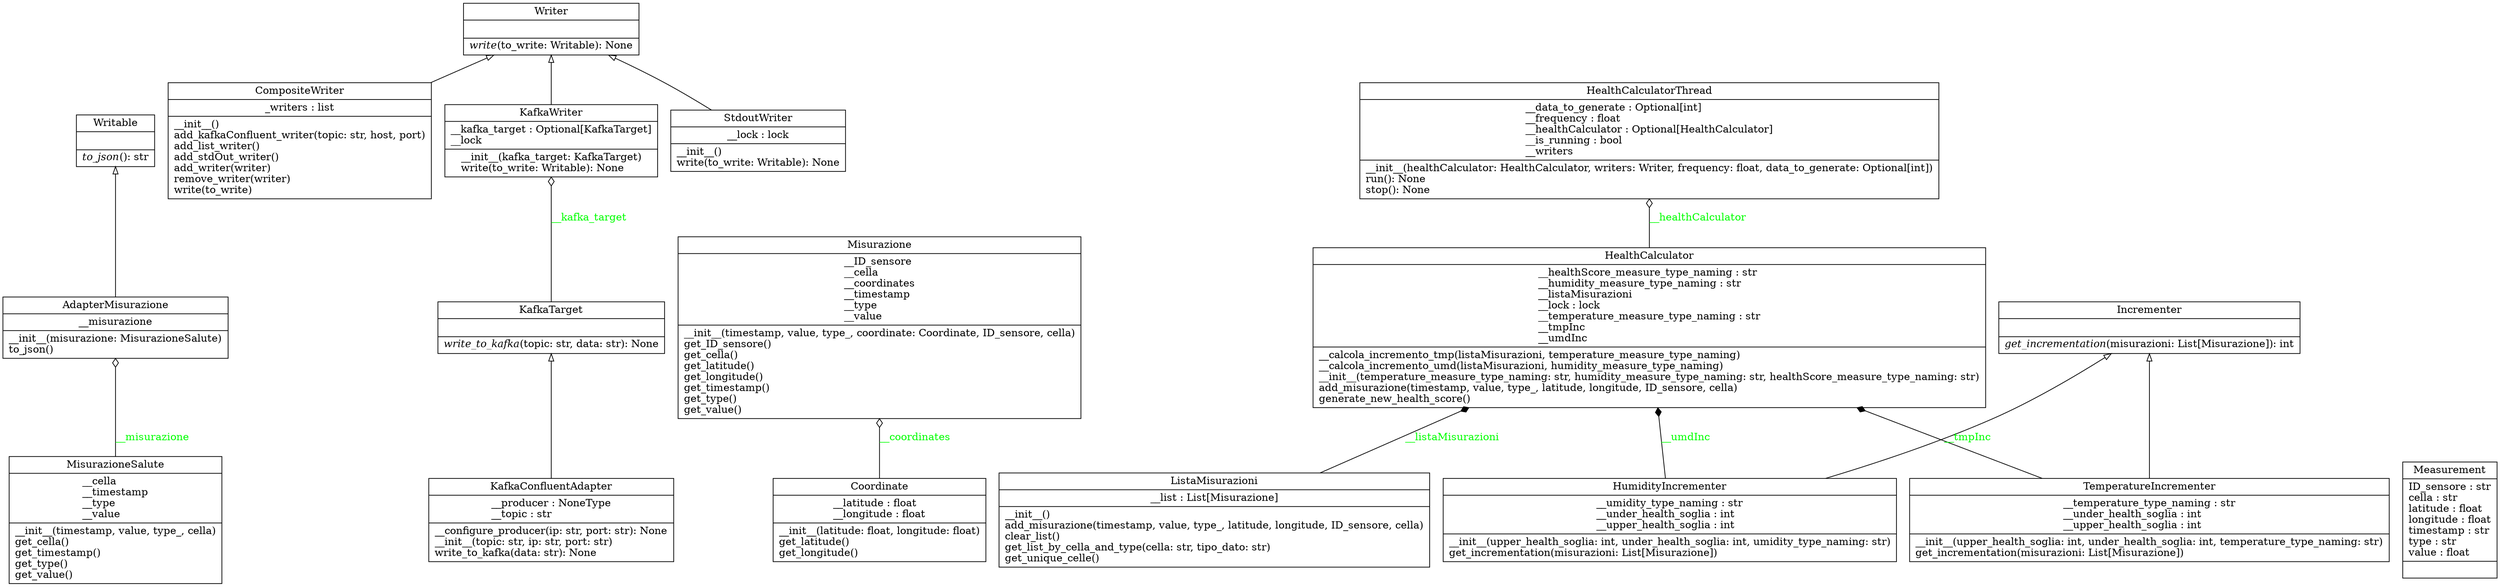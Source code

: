 digraph "classes" {
rankdir=BT
charset="utf-8"
"FaustProcessing.HealthStateModel.AdapterMisurazioneSalute.AdapterMisurazione" [color="black", fontcolor="black", label=<{AdapterMisurazione|__misurazione<br ALIGN="LEFT"/>|__init__(misurazione: MisurazioneSalute)<br ALIGN="LEFT"/>to_json()<br ALIGN="LEFT"/>}>, shape="record", style="solid"];
"FaustProcessing.HealthStateModel.Writers.CompositeWriter.CompositeWriter" [color="black", fontcolor="black", label=<{CompositeWriter|_writers : list<br ALIGN="LEFT"/>|__init__()<br ALIGN="LEFT"/>add_kafkaConfluent_writer(topic: str, host, port)<br ALIGN="LEFT"/>add_list_writer()<br ALIGN="LEFT"/>add_stdOut_writer()<br ALIGN="LEFT"/>add_writer(writer)<br ALIGN="LEFT"/>remove_writer(writer)<br ALIGN="LEFT"/>write(to_write)<br ALIGN="LEFT"/>}>, shape="record", style="solid"];
"FaustProcessing.HealthStateModel.Coordinate.Coordinate" [color="black", fontcolor="black", label=<{Coordinate|__latitude : float<br ALIGN="LEFT"/>__longitude : float<br ALIGN="LEFT"/>|__init__(latitude: float, longitude: float)<br ALIGN="LEFT"/>get_latitude()<br ALIGN="LEFT"/>get_longitude()<br ALIGN="LEFT"/>}>, shape="record", style="solid"];
"FaustProcessing.HealthStateModel.HealthCalculator.HealthCalculator" [color="black", fontcolor="black", label=<{HealthCalculator|__healthScore_measure_type_naming : str<br ALIGN="LEFT"/>__humidity_measure_type_naming : str<br ALIGN="LEFT"/>__listaMisurazioni<br ALIGN="LEFT"/>__lock : lock<br ALIGN="LEFT"/>__temperature_measure_type_naming : str<br ALIGN="LEFT"/>__tmpInc<br ALIGN="LEFT"/>__umdInc<br ALIGN="LEFT"/>|__calcola_incremento_tmp(listaMisurazioni, temperature_measure_type_naming)<br ALIGN="LEFT"/>__calcola_incremento_umd(listaMisurazioni, humidity_measure_type_naming)<br ALIGN="LEFT"/>__init__(temperature_measure_type_naming: str, humidity_measure_type_naming: str, healthScore_measure_type_naming: str)<br ALIGN="LEFT"/>add_misurazione(timestamp, value, type_, latitude, longitude, ID_sensore, cella)<br ALIGN="LEFT"/>generate_new_health_score()<br ALIGN="LEFT"/>}>, shape="record", style="solid"];
"FaustProcessing.HealthStateModel.HealthCalculatorThread.HealthCalculatorThread" [color="black", fontcolor="black", label=<{HealthCalculatorThread|__data_to_generate : Optional[int]<br ALIGN="LEFT"/>__frequency : float<br ALIGN="LEFT"/>__healthCalculator : Optional[HealthCalculator]<br ALIGN="LEFT"/>__is_running : bool<br ALIGN="LEFT"/>__writers<br ALIGN="LEFT"/>|__init__(healthCalculator: HealthCalculator, writers: Writer, frequency: float, data_to_generate: Optional[int])<br ALIGN="LEFT"/>run(): None<br ALIGN="LEFT"/>stop(): None<br ALIGN="LEFT"/>}>, shape="record", style="solid"];
"FaustProcessing.HealthStateModel.Incrementers.HumidityIncrementer.HumidityIncrementer" [color="black", fontcolor="black", label=<{HumidityIncrementer|__umidity_type_naming : str<br ALIGN="LEFT"/>__under_health_soglia : int<br ALIGN="LEFT"/>__upper_health_soglia : int<br ALIGN="LEFT"/>|__init__(upper_health_soglia: int, under_health_soglia: int, umidity_type_naming: str)<br ALIGN="LEFT"/>get_incrementation(misurazioni: List[Misurazione])<br ALIGN="LEFT"/>}>, shape="record", style="solid"];
"FaustProcessing.HealthStateModel.Incrementers.Incrementer.Incrementer" [color="black", fontcolor="black", label=<{Incrementer|<br ALIGN="LEFT"/>|<I>get_incrementation</I>(misurazioni: List[Misurazione]): int<br ALIGN="LEFT"/>}>, shape="record", style="solid"];
"FaustProcessing.HealthStateModel.Writers.kafkaAdapter.KafkaConfluentAdapter.KafkaConfluentAdapter" [color="black", fontcolor="black", label=<{KafkaConfluentAdapter|__producer : NoneType<br ALIGN="LEFT"/>__topic : str<br ALIGN="LEFT"/>|__configure_producer(ip: str, port: str): None<br ALIGN="LEFT"/>__init__(topic: str, ip: str, port: str)<br ALIGN="LEFT"/>write_to_kafka(data: str): None<br ALIGN="LEFT"/>}>, shape="record", style="solid"];
"FaustProcessing.HealthStateModel.Writers.kafkaAdapter.KafkaTarget.KafkaTarget" [color="black", fontcolor="black", label=<{KafkaTarget|<br ALIGN="LEFT"/>|<I>write_to_kafka</I>(topic: str, data: str): None<br ALIGN="LEFT"/>}>, shape="record", style="solid"];
"FaustProcessing.HealthStateModel.Writers.KafkaWriter.KafkaWriter" [color="black", fontcolor="black", label=<{KafkaWriter|__kafka_target : Optional[KafkaTarget]<br ALIGN="LEFT"/>__lock<br ALIGN="LEFT"/>|__init__(kafka_target: KafkaTarget)<br ALIGN="LEFT"/>write(to_write: Writable): None<br ALIGN="LEFT"/>}>, shape="record", style="solid"];
"FaustProcessing.HealthStateModel.ListaMisurazioni.ListaMisurazioni" [color="black", fontcolor="black", label=<{ListaMisurazioni|__list : List[Misurazione]<br ALIGN="LEFT"/>|__init__()<br ALIGN="LEFT"/>add_misurazione(timestamp, value, type_, latitude, longitude, ID_sensore, cella)<br ALIGN="LEFT"/>clear_list()<br ALIGN="LEFT"/>get_list_by_cella_and_type(cella: str, tipo_dato: str)<br ALIGN="LEFT"/>get_unique_celle()<br ALIGN="LEFT"/>}>, shape="record", style="solid"];
"FaustProcessing.processing.Measurement" [color="black", fontcolor="black", label=<{Measurement|ID_sensore : str<br ALIGN="LEFT"/>cella : str<br ALIGN="LEFT"/>latitude : float<br ALIGN="LEFT"/>longitude : float<br ALIGN="LEFT"/>timestamp : str<br ALIGN="LEFT"/>type : str<br ALIGN="LEFT"/>value : float<br ALIGN="LEFT"/>|}>, shape="record", style="solid"];
"FaustProcessing.HealthStateModel.Misurazione.Misurazione" [color="black", fontcolor="black", label=<{Misurazione|__ID_sensore<br ALIGN="LEFT"/>__cella<br ALIGN="LEFT"/>__coordinates<br ALIGN="LEFT"/>__timestamp<br ALIGN="LEFT"/>__type<br ALIGN="LEFT"/>__value<br ALIGN="LEFT"/>|__init__(timestamp, value, type_, coordinate: Coordinate, ID_sensore, cella)<br ALIGN="LEFT"/>get_ID_sensore()<br ALIGN="LEFT"/>get_cella()<br ALIGN="LEFT"/>get_latitude()<br ALIGN="LEFT"/>get_longitude()<br ALIGN="LEFT"/>get_timestamp()<br ALIGN="LEFT"/>get_type()<br ALIGN="LEFT"/>get_value()<br ALIGN="LEFT"/>}>, shape="record", style="solid"];
"FaustProcessing.HealthStateModel.MisurazioneSalute.MisurazioneSalute" [color="black", fontcolor="black", label=<{MisurazioneSalute|__cella<br ALIGN="LEFT"/>__timestamp<br ALIGN="LEFT"/>__type<br ALIGN="LEFT"/>__value<br ALIGN="LEFT"/>|__init__(timestamp, value, type_, cella)<br ALIGN="LEFT"/>get_cella()<br ALIGN="LEFT"/>get_timestamp()<br ALIGN="LEFT"/>get_type()<br ALIGN="LEFT"/>get_value()<br ALIGN="LEFT"/>}>, shape="record", style="solid"];
"FaustProcessing.HealthStateModel.Writers.StdoutWriter.StdoutWriter" [color="black", fontcolor="black", label=<{StdoutWriter|__lock : lock<br ALIGN="LEFT"/>|__init__()<br ALIGN="LEFT"/>write(to_write: Writable): None<br ALIGN="LEFT"/>}>, shape="record", style="solid"];
"FaustProcessing.HealthStateModel.Incrementers.TemperatureIncrementer.TemperatureIncrementer" [color="black", fontcolor="black", label=<{TemperatureIncrementer|__temperature_type_naming : str<br ALIGN="LEFT"/>__under_health_soglia : int<br ALIGN="LEFT"/>__upper_health_soglia : int<br ALIGN="LEFT"/>|__init__(upper_health_soglia: int, under_health_soglia: int, temperature_type_naming: str)<br ALIGN="LEFT"/>get_incrementation(misurazioni: List[Misurazione])<br ALIGN="LEFT"/>}>, shape="record", style="solid"];
"FaustProcessing.HealthStateModel.Writers.Writable.Writable" [color="black", fontcolor="black", label=<{Writable|<br ALIGN="LEFT"/>|<I>to_json</I>(): str<br ALIGN="LEFT"/>}>, shape="record", style="solid"];
"FaustProcessing.HealthStateModel.Writers.Writer.Writer" [color="black", fontcolor="black", label=<{Writer|<br ALIGN="LEFT"/>|<I>write</I>(to_write: Writable): None<br ALIGN="LEFT"/>}>, shape="record", style="solid"];
"FaustProcessing.HealthStateModel.AdapterMisurazioneSalute.AdapterMisurazione" -> "FaustProcessing.HealthStateModel.Writers.Writable.Writable" [arrowhead="empty", arrowtail="none"];
"FaustProcessing.HealthStateModel.Incrementers.HumidityIncrementer.HumidityIncrementer" -> "FaustProcessing.HealthStateModel.Incrementers.Incrementer.Incrementer" [arrowhead="empty", arrowtail="none"];
"FaustProcessing.HealthStateModel.Incrementers.TemperatureIncrementer.TemperatureIncrementer" -> "FaustProcessing.HealthStateModel.Incrementers.Incrementer.Incrementer" [arrowhead="empty", arrowtail="none"];
"FaustProcessing.HealthStateModel.Writers.CompositeWriter.CompositeWriter" -> "FaustProcessing.HealthStateModel.Writers.Writer.Writer" [arrowhead="empty", arrowtail="none"];
"FaustProcessing.HealthStateModel.Writers.KafkaWriter.KafkaWriter" -> "FaustProcessing.HealthStateModel.Writers.Writer.Writer" [arrowhead="empty", arrowtail="none"];
"FaustProcessing.HealthStateModel.Writers.StdoutWriter.StdoutWriter" -> "FaustProcessing.HealthStateModel.Writers.Writer.Writer" [arrowhead="empty", arrowtail="none"];
"FaustProcessing.HealthStateModel.Writers.kafkaAdapter.KafkaConfluentAdapter.KafkaConfluentAdapter" -> "FaustProcessing.HealthStateModel.Writers.kafkaAdapter.KafkaTarget.KafkaTarget" [arrowhead="empty", arrowtail="none"];
"FaustProcessing.HealthStateModel.Incrementers.HumidityIncrementer.HumidityIncrementer" -> "FaustProcessing.HealthStateModel.HealthCalculator.HealthCalculator" [arrowhead="diamond", arrowtail="none", fontcolor="green", label="__umdInc", style="solid"];
"FaustProcessing.HealthStateModel.Incrementers.TemperatureIncrementer.TemperatureIncrementer" -> "FaustProcessing.HealthStateModel.HealthCalculator.HealthCalculator" [arrowhead="diamond", arrowtail="none", fontcolor="green", label="__tmpInc", style="solid"];
"FaustProcessing.HealthStateModel.ListaMisurazioni.ListaMisurazioni" -> "FaustProcessing.HealthStateModel.HealthCalculator.HealthCalculator" [arrowhead="diamond", arrowtail="none", fontcolor="green", label="__listaMisurazioni", style="solid"];
"FaustProcessing.HealthStateModel.Coordinate.Coordinate" -> "FaustProcessing.HealthStateModel.Misurazione.Misurazione" [arrowhead="odiamond", arrowtail="none", fontcolor="green", label="__coordinates", style="solid"];
"FaustProcessing.HealthStateModel.HealthCalculator.HealthCalculator" -> "FaustProcessing.HealthStateModel.HealthCalculatorThread.HealthCalculatorThread" [arrowhead="odiamond", arrowtail="none", fontcolor="green", label="__healthCalculator", style="solid"];
"FaustProcessing.HealthStateModel.MisurazioneSalute.MisurazioneSalute" -> "FaustProcessing.HealthStateModel.AdapterMisurazioneSalute.AdapterMisurazione" [arrowhead="odiamond", arrowtail="none", fontcolor="green", label="__misurazione", style="solid"];
"FaustProcessing.HealthStateModel.Writers.kafkaAdapter.KafkaTarget.KafkaTarget" -> "FaustProcessing.HealthStateModel.Writers.KafkaWriter.KafkaWriter" [arrowhead="odiamond", arrowtail="none", fontcolor="green", label="__kafka_target", style="solid"];
}
